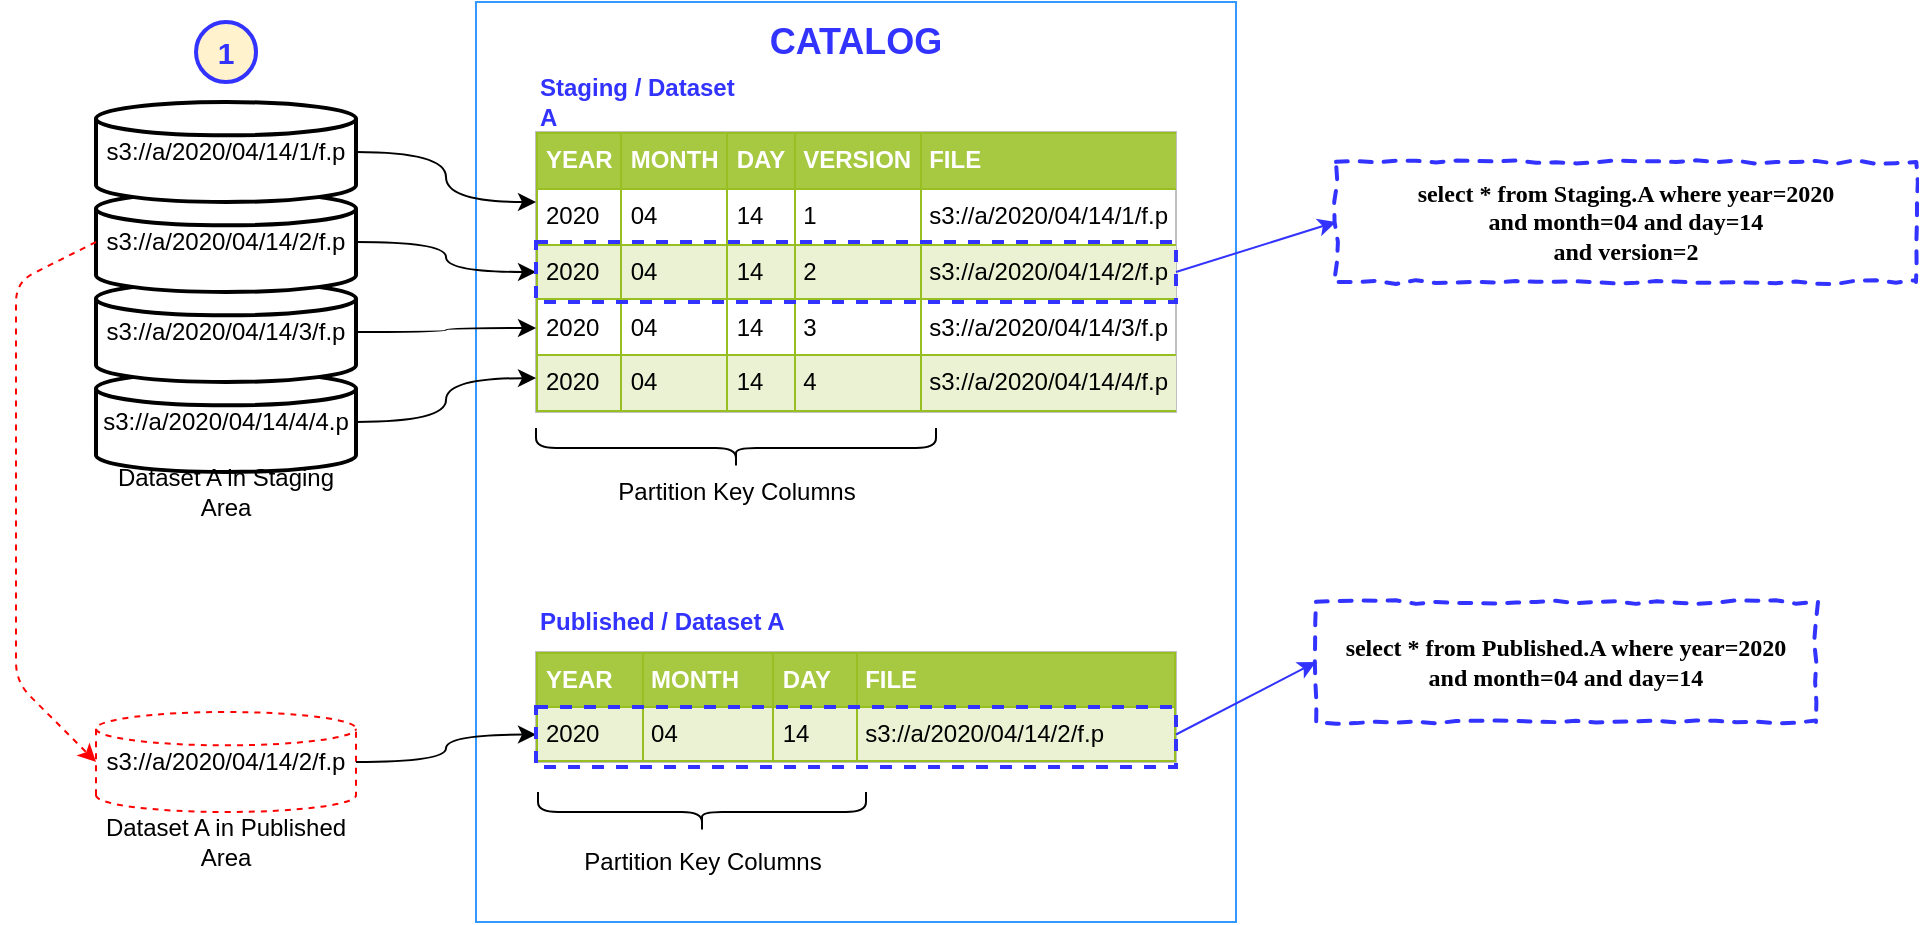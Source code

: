 <mxfile version="12.9.11" type="github">
  <diagram id="CWHM_CnDwBREEAxXHf8a" name="Page-1">
    <mxGraphModel dx="906" dy="959" grid="1" gridSize="10" guides="1" tooltips="1" connect="1" arrows="1" fold="1" page="1" pageScale="1" pageWidth="1169" pageHeight="827" math="0" shadow="0">
      <root>
        <mxCell id="0" />
        <mxCell id="1" parent="0" />
        <mxCell id="K_3RQfGE3v5Q4Vc9bMYA-40" value="" style="rounded=0;whiteSpace=wrap;html=1;strokeColor=#3399FF;" parent="1" vertex="1">
          <mxGeometry x="250" y="30" width="380" height="460" as="geometry" />
        </mxCell>
        <mxCell id="K_3RQfGE3v5Q4Vc9bMYA-6" value="s3://a/2020/04/14/4/4.p" style="strokeWidth=2;html=1;shape=mxgraph.flowchart.database;whiteSpace=wrap;" parent="1" vertex="1">
          <mxGeometry x="60" y="215" width="130" height="50" as="geometry" />
        </mxCell>
        <mxCell id="K_3RQfGE3v5Q4Vc9bMYA-8" value="&lt;table style=&quot;width: 100% ; height: 100% ; border-collapse: collapse&quot; width=&quot;100%&quot; cellpadding=&quot;4&quot; border=&quot;1&quot;&gt;&lt;tbody&gt;&lt;tr style=&quot;background-color: #a7c942 ; color: #ffffff ; border: 1px solid #98bf21&quot;&gt;&lt;th align=&quot;left&quot;&gt;YEAR&lt;br&gt;&lt;/th&gt;&lt;th align=&quot;left&quot;&gt;MONTH&lt;br&gt;&lt;/th&gt;&lt;th align=&quot;left&quot;&gt;DAY&lt;/th&gt;&lt;td&gt;&lt;b&gt;VERSION&lt;/b&gt;&lt;br&gt;&lt;/td&gt;&lt;td&gt;&lt;b&gt;FILE&lt;/b&gt;&lt;br&gt;&lt;/td&gt;&lt;/tr&gt;&lt;tr style=&quot;border: 1px solid #98bf21&quot;&gt;&lt;td&gt;2020&lt;br&gt;&lt;/td&gt;&lt;td&gt;04&lt;br&gt;&lt;/td&gt;&lt;td&gt;14&lt;br&gt;&lt;/td&gt;&lt;td&gt;1&lt;/td&gt;&lt;td&gt;s3://a/2020/04/14/1/f.p&lt;/td&gt;&lt;/tr&gt;&lt;tr style=&quot;background-color: #eaf2d3 ; border: 1px solid #98bf21&quot;&gt;&lt;td&gt;2020&lt;br&gt;&lt;/td&gt;&lt;td&gt;04&lt;br&gt;&lt;/td&gt;&lt;td&gt;14&lt;br&gt;&lt;/td&gt;&lt;td&gt;2&lt;br&gt;&lt;/td&gt;&lt;td&gt;s3://a/2020/04/14/2/f.p&lt;/td&gt;&lt;/tr&gt;&lt;tr style=&quot;border: 1px solid #98bf21&quot;&gt;&lt;td&gt;2020&lt;/td&gt;&lt;td&gt;04&lt;br&gt;&lt;/td&gt;&lt;td&gt;14&lt;/td&gt;&lt;td&gt;3&lt;br&gt;&lt;/td&gt;&lt;td&gt;s3://a/2020/04/14/3/f.p&lt;/td&gt;&lt;/tr&gt;&lt;tr style=&quot;background-color: #eaf2d3 ; border: 1px solid #98bf21&quot;&gt;&lt;td&gt;2020&lt;br&gt;&lt;/td&gt;&lt;td&gt;04&lt;/td&gt;&lt;td&gt;14&lt;br&gt;&lt;/td&gt;&lt;td&gt;4&lt;br&gt;&lt;/td&gt;&lt;td&gt;s3://a/2020/04/14/4/f.p&lt;/td&gt;&lt;/tr&gt;&lt;/tbody&gt;&lt;/table&gt;" style="text;html=1;strokeColor=#c0c0c0;fillColor=#ffffff;overflow=fill;rounded=0;movable=1;resizable=1;rotatable=1;deletable=1;editable=1;connectable=1;" parent="1" vertex="1">
          <mxGeometry x="280" y="95" width="320" height="140" as="geometry" />
        </mxCell>
        <mxCell id="K_3RQfGE3v5Q4Vc9bMYA-12" value="s3://a/2020/04/14/3/f.p" style="strokeWidth=2;html=1;shape=mxgraph.flowchart.database;whiteSpace=wrap;" parent="1" vertex="1">
          <mxGeometry x="60" y="170" width="130" height="50" as="geometry" />
        </mxCell>
        <mxCell id="K_3RQfGE3v5Q4Vc9bMYA-13" value="s3://a/2020/04/14/2/f.p" style="strokeWidth=2;html=1;shape=mxgraph.flowchart.database;whiteSpace=wrap;" parent="1" vertex="1">
          <mxGeometry x="60" y="125" width="130" height="50" as="geometry" />
        </mxCell>
        <mxCell id="K_3RQfGE3v5Q4Vc9bMYA-16" style="edgeStyle=orthogonalEdgeStyle;orthogonalLoop=1;jettySize=auto;html=1;exitX=1;exitY=0.5;exitDx=0;exitDy=0;exitPerimeter=0;entryX=0;entryY=0.25;entryDx=0;entryDy=0;curved=1;" parent="1" source="K_3RQfGE3v5Q4Vc9bMYA-14" target="K_3RQfGE3v5Q4Vc9bMYA-8" edge="1">
          <mxGeometry relative="1" as="geometry" />
        </mxCell>
        <mxCell id="K_3RQfGE3v5Q4Vc9bMYA-14" value="s3://a/2020/04/14/1/f.p" style="strokeWidth=2;html=1;shape=mxgraph.flowchart.database;whiteSpace=wrap;" parent="1" vertex="1">
          <mxGeometry x="60" y="80" width="130" height="50" as="geometry" />
        </mxCell>
        <mxCell id="K_3RQfGE3v5Q4Vc9bMYA-17" style="edgeStyle=orthogonalEdgeStyle;orthogonalLoop=1;jettySize=auto;html=1;exitX=1;exitY=0.5;exitDx=0;exitDy=0;exitPerimeter=0;entryX=0;entryY=0.5;entryDx=0;entryDy=0;curved=1;" parent="1" source="K_3RQfGE3v5Q4Vc9bMYA-13" target="K_3RQfGE3v5Q4Vc9bMYA-8" edge="1">
          <mxGeometry relative="1" as="geometry">
            <mxPoint x="220" y="123" as="sourcePoint" />
            <mxPoint x="290" y="140" as="targetPoint" />
          </mxGeometry>
        </mxCell>
        <mxCell id="K_3RQfGE3v5Q4Vc9bMYA-18" style="edgeStyle=orthogonalEdgeStyle;orthogonalLoop=1;jettySize=auto;html=1;exitX=1;exitY=0.5;exitDx=0;exitDy=0;exitPerimeter=0;entryX=0;entryY=0.7;entryDx=0;entryDy=0;curved=1;entryPerimeter=0;" parent="1" source="K_3RQfGE3v5Q4Vc9bMYA-12" target="K_3RQfGE3v5Q4Vc9bMYA-8" edge="1">
          <mxGeometry relative="1" as="geometry">
            <mxPoint x="230" y="133" as="sourcePoint" />
            <mxPoint x="300" y="150" as="targetPoint" />
          </mxGeometry>
        </mxCell>
        <mxCell id="K_3RQfGE3v5Q4Vc9bMYA-19" style="edgeStyle=orthogonalEdgeStyle;orthogonalLoop=1;jettySize=auto;html=1;exitX=1;exitY=0.5;exitDx=0;exitDy=0;exitPerimeter=0;entryX=0;entryY=0.879;entryDx=0;entryDy=0;curved=1;entryPerimeter=0;" parent="1" source="K_3RQfGE3v5Q4Vc9bMYA-6" target="K_3RQfGE3v5Q4Vc9bMYA-8" edge="1">
          <mxGeometry relative="1" as="geometry">
            <mxPoint x="240" y="143" as="sourcePoint" />
            <mxPoint x="310" y="160" as="targetPoint" />
          </mxGeometry>
        </mxCell>
        <mxCell id="K_3RQfGE3v5Q4Vc9bMYA-20" value="" style="shape=curlyBracket;whiteSpace=wrap;html=1;rounded=1;rotation=-90;" parent="1" vertex="1">
          <mxGeometry x="370" y="153" width="20" height="200" as="geometry" />
        </mxCell>
        <mxCell id="K_3RQfGE3v5Q4Vc9bMYA-21" value="Partition Key Columns" style="text;html=1;strokeColor=none;fillColor=none;align=center;verticalAlign=middle;whiteSpace=wrap;rounded=0;" parent="1" vertex="1">
          <mxGeometry x="319.5" y="265" width="121" height="20" as="geometry" />
        </mxCell>
        <mxCell id="K_3RQfGE3v5Q4Vc9bMYA-24" value="Dataset A in Staging Area" style="text;html=1;strokeColor=none;fillColor=none;align=center;verticalAlign=middle;whiteSpace=wrap;rounded=0;" parent="1" vertex="1">
          <mxGeometry x="60" y="265" width="130" height="20" as="geometry" />
        </mxCell>
        <mxCell id="K_3RQfGE3v5Q4Vc9bMYA-27" value="&lt;table style=&quot;width: 100% ; height: 100% ; border-collapse: collapse&quot; width=&quot;100%&quot; cellpadding=&quot;4&quot; border=&quot;1&quot;&gt;&lt;tbody&gt;&lt;tr style=&quot;background-color: #a7c942 ; color: #ffffff ; border: 1px solid #98bf21&quot;&gt;&lt;th align=&quot;left&quot;&gt;YEAR&lt;br&gt;&lt;/th&gt;&lt;th align=&quot;left&quot;&gt;MONTH&lt;br&gt;&lt;/th&gt;&lt;th align=&quot;left&quot;&gt;DAY&lt;/th&gt;&lt;td&gt;&lt;b&gt;FILE&lt;/b&gt;&lt;br&gt;&lt;/td&gt;&lt;/tr&gt;&lt;tr style=&quot;background-color: #eaf2d3 ; border: 1px solid #98bf21&quot;&gt;&lt;td&gt;2020&lt;br&gt;&lt;/td&gt;&lt;td&gt;04&lt;br&gt;&lt;/td&gt;&lt;td&gt;14&lt;br&gt;&lt;/td&gt;&lt;td&gt;s3://a/2020/04/14/2/f.p&lt;/td&gt;&lt;/tr&gt;&lt;/tbody&gt;&lt;/table&gt;" style="text;html=1;strokeColor=#c0c0c0;fillColor=#ffffff;overflow=fill;rounded=0;movable=1;resizable=1;rotatable=1;deletable=1;editable=1;connectable=1;" parent="1" vertex="1">
          <mxGeometry x="280" y="355" width="320" height="55" as="geometry" />
        </mxCell>
        <mxCell id="K_3RQfGE3v5Q4Vc9bMYA-29" value="s3://a/2020/04/14/2/f.p" style="strokeWidth=1;html=1;shape=mxgraph.flowchart.database;whiteSpace=wrap;strokeColor=#FF0000;dashed=1;" parent="1" vertex="1">
          <mxGeometry x="60" y="385" width="130" height="50" as="geometry" />
        </mxCell>
        <mxCell id="K_3RQfGE3v5Q4Vc9bMYA-35" value="" style="shape=curlyBracket;whiteSpace=wrap;html=1;rounded=1;rotation=-90;" parent="1" vertex="1">
          <mxGeometry x="353" y="353" width="20" height="164" as="geometry" />
        </mxCell>
        <mxCell id="K_3RQfGE3v5Q4Vc9bMYA-36" value="Partition Key Columns" style="text;html=1;strokeColor=none;fillColor=none;align=center;verticalAlign=middle;whiteSpace=wrap;rounded=0;" parent="1" vertex="1">
          <mxGeometry x="302.5" y="450" width="121" height="20" as="geometry" />
        </mxCell>
        <mxCell id="K_3RQfGE3v5Q4Vc9bMYA-38" value="" style="endArrow=classic;html=1;exitX=0;exitY=0.5;exitDx=0;exitDy=0;exitPerimeter=0;entryX=0;entryY=0.5;entryDx=0;entryDy=0;entryPerimeter=0;strokeColor=#FF0000;dashed=1;" parent="1" source="K_3RQfGE3v5Q4Vc9bMYA-13" target="K_3RQfGE3v5Q4Vc9bMYA-29" edge="1">
          <mxGeometry width="50" height="50" relative="1" as="geometry">
            <mxPoint x="60" y="540" as="sourcePoint" />
            <mxPoint x="110" y="490" as="targetPoint" />
            <Array as="points">
              <mxPoint x="20" y="170" />
              <mxPoint x="20" y="370" />
            </Array>
          </mxGeometry>
        </mxCell>
        <mxCell id="K_3RQfGE3v5Q4Vc9bMYA-39" style="edgeStyle=orthogonalEdgeStyle;orthogonalLoop=1;jettySize=auto;html=1;exitX=1;exitY=0.5;exitDx=0;exitDy=0;exitPerimeter=0;entryX=0;entryY=0.75;entryDx=0;entryDy=0;curved=1;" parent="1" source="K_3RQfGE3v5Q4Vc9bMYA-29" target="K_3RQfGE3v5Q4Vc9bMYA-27" edge="1">
          <mxGeometry relative="1" as="geometry">
            <mxPoint x="200" y="250" as="sourcePoint" />
            <mxPoint x="290" y="228" as="targetPoint" />
          </mxGeometry>
        </mxCell>
        <mxCell id="K_3RQfGE3v5Q4Vc9bMYA-41" value="&lt;div align=&quot;left&quot;&gt;Staging / Dataset A&lt;/div&gt;" style="text;html=1;strokeColor=none;fillColor=none;align=left;verticalAlign=middle;whiteSpace=wrap;rounded=0;fontStyle=1;fontColor=#3333FF;" parent="1" vertex="1">
          <mxGeometry x="280" y="70" width="110" height="20" as="geometry" />
        </mxCell>
        <mxCell id="K_3RQfGE3v5Q4Vc9bMYA-43" value="&lt;div align=&quot;left&quot;&gt;Published / Dataset A&lt;/div&gt;" style="text;html=1;strokeColor=none;fillColor=none;align=left;verticalAlign=middle;whiteSpace=wrap;rounded=0;fontStyle=1;fontColor=#3333FF;" parent="1" vertex="1">
          <mxGeometry x="280" y="330" width="150" height="20" as="geometry" />
        </mxCell>
        <mxCell id="K_3RQfGE3v5Q4Vc9bMYA-45" value="CATALOG" style="text;html=1;strokeColor=none;fillColor=none;align=center;verticalAlign=middle;whiteSpace=wrap;rounded=0;fontStyle=1;fontSize=18;fontColor=#3333FF;" parent="1" vertex="1">
          <mxGeometry x="420" y="40" width="40" height="20" as="geometry" />
        </mxCell>
        <mxCell id="K_3RQfGE3v5Q4Vc9bMYA-46" value="Dataset A in Published Area" style="text;html=1;strokeColor=none;fillColor=none;align=center;verticalAlign=middle;whiteSpace=wrap;rounded=0;" parent="1" vertex="1">
          <mxGeometry x="50" y="440" width="150" height="20" as="geometry" />
        </mxCell>
        <mxCell id="K_3RQfGE3v5Q4Vc9bMYA-49" value="&lt;div&gt;select * from Staging.A where year=2020 &lt;br&gt;&lt;/div&gt;&lt;div&gt;and month=04 and day=14&lt;/div&gt;&lt;div&gt;and version=2&lt;br&gt;&lt;/div&gt;" style="html=1;whiteSpace=wrap;comic=1;strokeWidth=2;fontFamily=Comic Sans MS;fontStyle=1;dashed=1;strokeColor=#3333FF;" parent="1" vertex="1">
          <mxGeometry x="680" y="110" width="290" height="60" as="geometry" />
        </mxCell>
        <mxCell id="K_3RQfGE3v5Q4Vc9bMYA-50" value="" style="rounded=0;whiteSpace=wrap;html=1;dashed=1;strokeColor=#3333FF;strokeWidth=2;fillColor=none;" parent="1" vertex="1">
          <mxGeometry x="280" y="150" width="320" height="30" as="geometry" />
        </mxCell>
        <mxCell id="K_3RQfGE3v5Q4Vc9bMYA-51" value="" style="endArrow=classic;html=1;strokeColor=#3333FF;exitX=1;exitY=0.5;exitDx=0;exitDy=0;entryX=0;entryY=0.5;entryDx=0;entryDy=0;" parent="1" source="K_3RQfGE3v5Q4Vc9bMYA-50" target="K_3RQfGE3v5Q4Vc9bMYA-49" edge="1">
          <mxGeometry width="50" height="50" relative="1" as="geometry">
            <mxPoint x="10" y="560" as="sourcePoint" />
            <mxPoint x="60" y="510" as="targetPoint" />
          </mxGeometry>
        </mxCell>
        <mxCell id="K_3RQfGE3v5Q4Vc9bMYA-52" value="&lt;div&gt;select * from Published.A where year=2020 &lt;br&gt;&lt;/div&gt;&lt;div&gt;and month=04 and day=14&lt;/div&gt;" style="html=1;whiteSpace=wrap;comic=1;strokeWidth=2;fontFamily=Comic Sans MS;fontStyle=1;dashed=1;strokeColor=#3333FF;" parent="1" vertex="1">
          <mxGeometry x="670" y="330" width="250" height="60" as="geometry" />
        </mxCell>
        <mxCell id="K_3RQfGE3v5Q4Vc9bMYA-53" value="" style="endArrow=classic;html=1;strokeColor=#3333FF;entryX=0;entryY=0.5;entryDx=0;entryDy=0;exitX=1;exitY=0.75;exitDx=0;exitDy=0;" parent="1" source="K_3RQfGE3v5Q4Vc9bMYA-27" target="K_3RQfGE3v5Q4Vc9bMYA-52" edge="1">
          <mxGeometry width="50" height="50" relative="1" as="geometry">
            <mxPoint x="610" y="175" as="sourcePoint" />
            <mxPoint x="690" y="150" as="targetPoint" />
          </mxGeometry>
        </mxCell>
        <mxCell id="K_3RQfGE3v5Q4Vc9bMYA-54" value="" style="rounded=0;whiteSpace=wrap;html=1;dashed=1;strokeColor=#3333FF;strokeWidth=2;fillColor=none;" parent="1" vertex="1">
          <mxGeometry x="280" y="382.5" width="320" height="30" as="geometry" />
        </mxCell>
        <mxCell id="p2aXeiTRnyVYV414mePQ-1" value="&lt;font style=&quot;font-size: 15px&quot; color=&quot;#3333FF&quot;&gt;&lt;b&gt;1&lt;/b&gt;&lt;/font&gt;" style="ellipse;whiteSpace=wrap;html=1;aspect=fixed;strokeWidth=2;fillColor=#FFF2CC;strokeColor=#3333FF;" vertex="1" parent="1">
          <mxGeometry x="110" y="40" width="30" height="30" as="geometry" />
        </mxCell>
      </root>
    </mxGraphModel>
  </diagram>
</mxfile>
